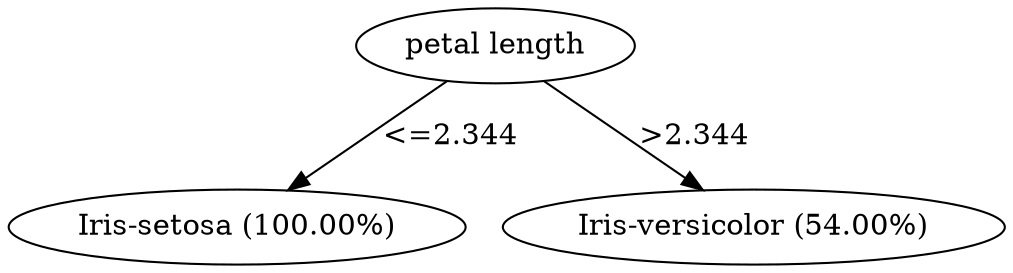 digraph G {
"bg==" [ shape=oval label="petal length"]
"bg==" -> "bi0w" [ label="<=2.344" ]
"bi0w" [ shape=oval label="Iris-setosa (100.00%)"]
"bg==" -> "bi0x" [ label=">2.344" ]
"bi0x" [ shape=oval label="Iris-versicolor (54.00%)"]
}
